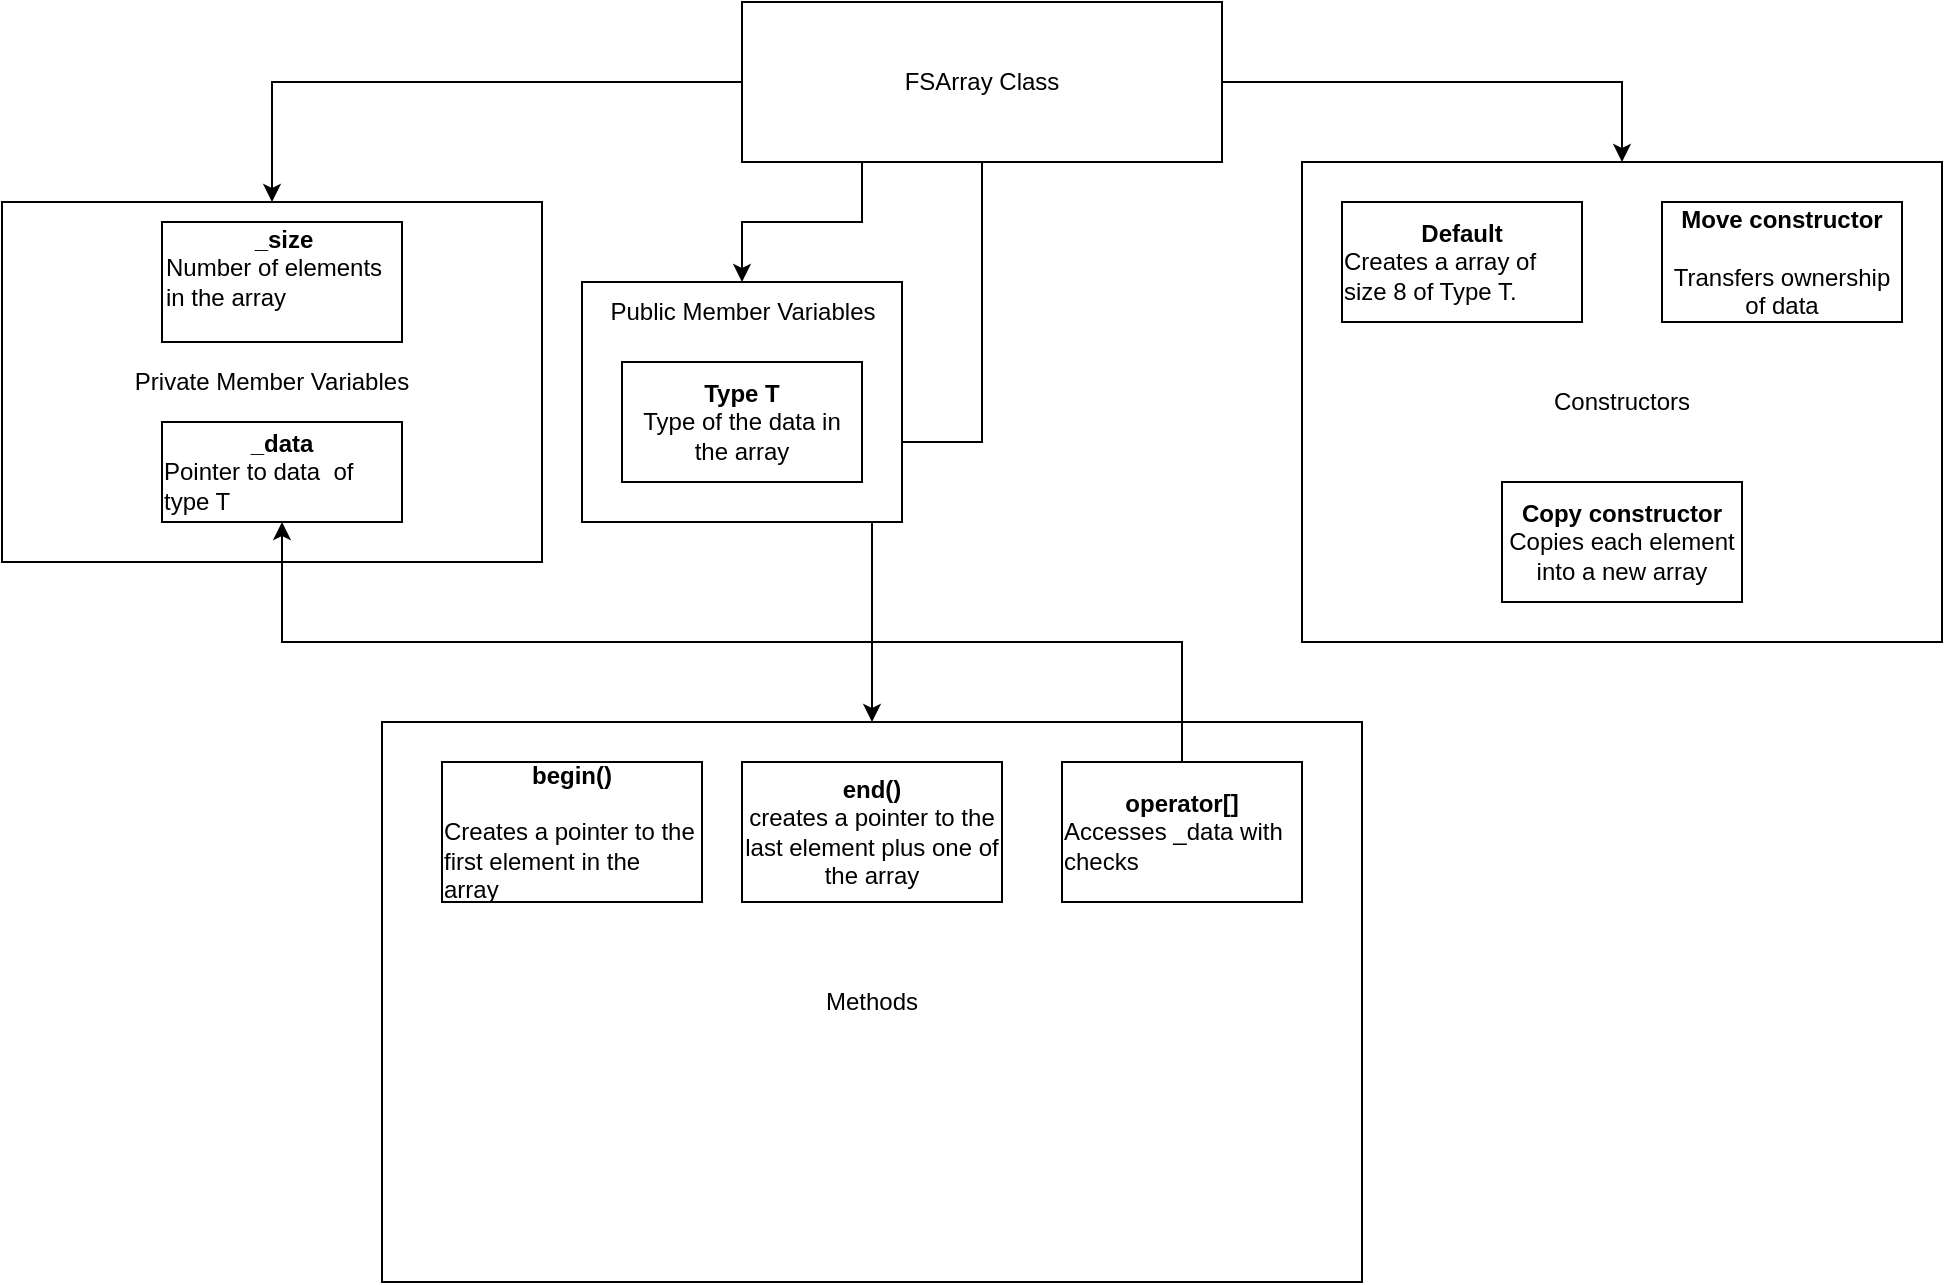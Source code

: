 <mxfile version="24.7.17">
  <diagram id="C5RBs43oDa-KdzZeNtuy" name="Page-1">
    <mxGraphModel dx="1961" dy="679" grid="1" gridSize="10" guides="1" tooltips="1" connect="1" arrows="1" fold="1" page="1" pageScale="1" pageWidth="827" pageHeight="1169" math="0" shadow="0">
      <root>
        <mxCell id="WIyWlLk6GJQsqaUBKTNV-0" />
        <mxCell id="WIyWlLk6GJQsqaUBKTNV-1" parent="WIyWlLk6GJQsqaUBKTNV-0" />
        <mxCell id="xbSoalHYdvO1llZQng1_-14" value="Constructors" style="rounded=0;whiteSpace=wrap;html=1;" vertex="1" parent="WIyWlLk6GJQsqaUBKTNV-1">
          <mxGeometry x="360" y="160" width="320" height="240" as="geometry" />
        </mxCell>
        <mxCell id="xbSoalHYdvO1llZQng1_-18" style="edgeStyle=orthogonalEdgeStyle;rounded=0;orthogonalLoop=1;jettySize=auto;html=1;exitX=1;exitY=0.5;exitDx=0;exitDy=0;entryX=0.5;entryY=0;entryDx=0;entryDy=0;" edge="1" parent="WIyWlLk6GJQsqaUBKTNV-1" source="WIyWlLk6GJQsqaUBKTNV-3" target="xbSoalHYdvO1llZQng1_-14">
          <mxGeometry relative="1" as="geometry">
            <mxPoint x="520" y="120" as="targetPoint" />
          </mxGeometry>
        </mxCell>
        <mxCell id="xbSoalHYdvO1llZQng1_-19" style="edgeStyle=orthogonalEdgeStyle;rounded=0;orthogonalLoop=1;jettySize=auto;html=1;exitX=0;exitY=0.5;exitDx=0;exitDy=0;entryX=0.5;entryY=0;entryDx=0;entryDy=0;" edge="1" parent="WIyWlLk6GJQsqaUBKTNV-1" source="WIyWlLk6GJQsqaUBKTNV-3" target="xbSoalHYdvO1llZQng1_-16">
          <mxGeometry relative="1" as="geometry" />
        </mxCell>
        <mxCell id="xbSoalHYdvO1llZQng1_-20" style="edgeStyle=orthogonalEdgeStyle;rounded=0;orthogonalLoop=1;jettySize=auto;html=1;exitX=0.5;exitY=1;exitDx=0;exitDy=0;" edge="1" parent="WIyWlLk6GJQsqaUBKTNV-1" source="WIyWlLk6GJQsqaUBKTNV-3" target="xbSoalHYdvO1llZQng1_-21">
          <mxGeometry relative="1" as="geometry">
            <mxPoint x="230" y="440" as="targetPoint" />
          </mxGeometry>
        </mxCell>
        <mxCell id="xbSoalHYdvO1llZQng1_-22" style="edgeStyle=orthogonalEdgeStyle;rounded=0;orthogonalLoop=1;jettySize=auto;html=1;exitX=0.25;exitY=1;exitDx=0;exitDy=0;" edge="1" parent="WIyWlLk6GJQsqaUBKTNV-1" source="WIyWlLk6GJQsqaUBKTNV-3" target="xbSoalHYdvO1llZQng1_-23">
          <mxGeometry relative="1" as="geometry">
            <mxPoint x="90" y="230" as="targetPoint" />
          </mxGeometry>
        </mxCell>
        <mxCell id="WIyWlLk6GJQsqaUBKTNV-3" value="&lt;div&gt;FSArray Class&lt;/div&gt;" style="rounded=1;whiteSpace=wrap;html=1;fontSize=12;glass=0;strokeWidth=1;shadow=0;arcSize=0;" parent="WIyWlLk6GJQsqaUBKTNV-1" vertex="1">
          <mxGeometry x="80" y="80" width="240" height="80" as="geometry" />
        </mxCell>
        <mxCell id="xbSoalHYdvO1llZQng1_-16" value="Private Member Variables" style="rounded=0;whiteSpace=wrap;html=1;" vertex="1" parent="WIyWlLk6GJQsqaUBKTNV-1">
          <mxGeometry x="-290" y="180" width="270" height="180" as="geometry" />
        </mxCell>
        <mxCell id="xbSoalHYdvO1llZQng1_-4" value="&lt;div&gt;&lt;b&gt;_data&lt;/b&gt;&lt;/div&gt;&lt;div align=&quot;left&quot;&gt;Pointer to data&amp;nbsp; of type T&lt;br&gt;&lt;/div&gt;" style="rounded=0;whiteSpace=wrap;html=1;" vertex="1" parent="WIyWlLk6GJQsqaUBKTNV-1">
          <mxGeometry x="-210" y="290" width="120" height="50" as="geometry" />
        </mxCell>
        <mxCell id="xbSoalHYdvO1llZQng1_-9" value="&lt;div&gt;&lt;b&gt;Copy constructor&lt;br&gt;&lt;/b&gt;&lt;/div&gt;&lt;div&gt;Copies each element into a new array&lt;br&gt;&lt;/div&gt;" style="rounded=0;whiteSpace=wrap;html=1;" vertex="1" parent="WIyWlLk6GJQsqaUBKTNV-1">
          <mxGeometry x="460" y="320" width="120" height="60" as="geometry" />
        </mxCell>
        <mxCell id="xbSoalHYdvO1llZQng1_-11" value="&lt;div&gt;Default&lt;/div&gt;&lt;div align=&quot;left&quot;&gt;&lt;span style=&quot;font-weight: normal;&quot;&gt;Creates a array of size 8 of Type T.&lt;/span&gt;&lt;br&gt;&lt;/div&gt;" style="rounded=0;whiteSpace=wrap;html=1;fontStyle=1" vertex="1" parent="WIyWlLk6GJQsqaUBKTNV-1">
          <mxGeometry x="380" y="180" width="120" height="60" as="geometry" />
        </mxCell>
        <mxCell id="xbSoalHYdvO1llZQng1_-2" value="&lt;div&gt;&lt;b&gt;Move constructor&lt;/b&gt;&lt;/div&gt;&lt;div&gt;&lt;b&gt;&lt;br&gt;&lt;/b&gt;&lt;/div&gt;Transfers ownership of data" style="rounded=0;whiteSpace=wrap;html=1;" vertex="1" parent="WIyWlLk6GJQsqaUBKTNV-1">
          <mxGeometry x="540" y="180" width="120" height="60" as="geometry" />
        </mxCell>
        <mxCell id="xbSoalHYdvO1llZQng1_-0" value="&lt;div align=&quot;center&quot;&gt;&lt;b&gt;_size&lt;/b&gt;&lt;/div&gt;&lt;div&gt;Number of elements in the array&lt;br&gt;&lt;/div&gt;&lt;div&gt;&lt;br&gt;&lt;/div&gt;" style="rounded=0;whiteSpace=wrap;html=1;align=left;" vertex="1" parent="WIyWlLk6GJQsqaUBKTNV-1">
          <mxGeometry x="-210" y="190" width="120" height="60" as="geometry" />
        </mxCell>
        <mxCell id="xbSoalHYdvO1llZQng1_-21" value="Methods" style="rounded=0;whiteSpace=wrap;html=1;" vertex="1" parent="WIyWlLk6GJQsqaUBKTNV-1">
          <mxGeometry x="-100" y="440" width="490" height="280" as="geometry" />
        </mxCell>
        <mxCell id="xbSoalHYdvO1llZQng1_-23" value="&lt;p style=&quot;line-height: 150%;&quot;&gt;&lt;br&gt;&lt;/p&gt;" style="rounded=0;whiteSpace=wrap;html=1;" vertex="1" parent="WIyWlLk6GJQsqaUBKTNV-1">
          <mxGeometry y="220" width="160" height="120" as="geometry" />
        </mxCell>
        <mxCell id="xbSoalHYdvO1llZQng1_-24" value="Public Member Variables" style="text;html=1;align=center;verticalAlign=middle;resizable=0;points=[];autosize=1;strokeColor=none;fillColor=none;" vertex="1" parent="WIyWlLk6GJQsqaUBKTNV-1">
          <mxGeometry y="220" width="160" height="30" as="geometry" />
        </mxCell>
        <mxCell id="xbSoalHYdvO1llZQng1_-25" value="&lt;div&gt;&lt;b&gt;Type T&lt;/b&gt;&lt;/div&gt;&lt;div&gt;Type of the data in the array&lt;br&gt;&lt;/div&gt;" style="rounded=0;whiteSpace=wrap;html=1;" vertex="1" parent="WIyWlLk6GJQsqaUBKTNV-1">
          <mxGeometry x="20" y="260" width="120" height="60" as="geometry" />
        </mxCell>
        <mxCell id="xbSoalHYdvO1llZQng1_-26" value="&lt;div&gt;&lt;b&gt;begin()&lt;/b&gt;&lt;/div&gt;&lt;div&gt;&lt;br&gt;&lt;/div&gt;&lt;div align=&quot;left&quot;&gt;Creates a pointer to the first element in the array&lt;br&gt;&lt;/div&gt;" style="rounded=0;whiteSpace=wrap;html=1;" vertex="1" parent="WIyWlLk6GJQsqaUBKTNV-1">
          <mxGeometry x="-70" y="460" width="130" height="70" as="geometry" />
        </mxCell>
        <mxCell id="xbSoalHYdvO1llZQng1_-27" value="&lt;div&gt;&lt;b&gt;end()&lt;/b&gt;&lt;/div&gt;&lt;div&gt;creates a pointer to the last element plus one of the array&lt;br&gt;&lt;/div&gt;" style="rounded=0;whiteSpace=wrap;html=1;" vertex="1" parent="WIyWlLk6GJQsqaUBKTNV-1">
          <mxGeometry x="80" y="460" width="130" height="70" as="geometry" />
        </mxCell>
        <mxCell id="xbSoalHYdvO1llZQng1_-29" style="edgeStyle=orthogonalEdgeStyle;rounded=0;orthogonalLoop=1;jettySize=auto;html=1;exitX=0.5;exitY=0;exitDx=0;exitDy=0;entryX=0.5;entryY=1;entryDx=0;entryDy=0;" edge="1" parent="WIyWlLk6GJQsqaUBKTNV-1" source="xbSoalHYdvO1llZQng1_-28" target="xbSoalHYdvO1llZQng1_-4">
          <mxGeometry relative="1" as="geometry" />
        </mxCell>
        <mxCell id="xbSoalHYdvO1llZQng1_-28" value="&lt;div&gt;&lt;b&gt;operator[]&lt;/b&gt;&lt;/div&gt;&lt;div align=&quot;left&quot;&gt;Accesses _data with checks&lt;br&gt;&lt;/div&gt;" style="rounded=0;whiteSpace=wrap;html=1;" vertex="1" parent="WIyWlLk6GJQsqaUBKTNV-1">
          <mxGeometry x="240" y="460" width="120" height="70" as="geometry" />
        </mxCell>
      </root>
    </mxGraphModel>
  </diagram>
</mxfile>
